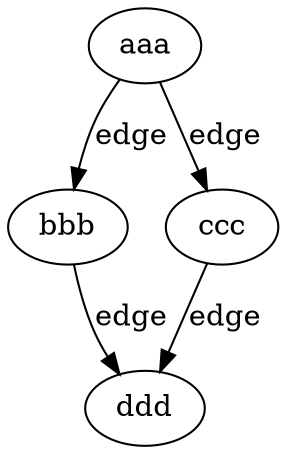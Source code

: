 digraph my_graph {
    N0[label="aaa"];
    N1[label="bbb"];
    N2[label="ccc"];
    N3[label="ddd"];
    N0 -> N1[label="edge"];
    N0 -> N2[label="edge"];
    N1 -> N3[label="edge"];
    N2 -> N3[label="edge"];
}
